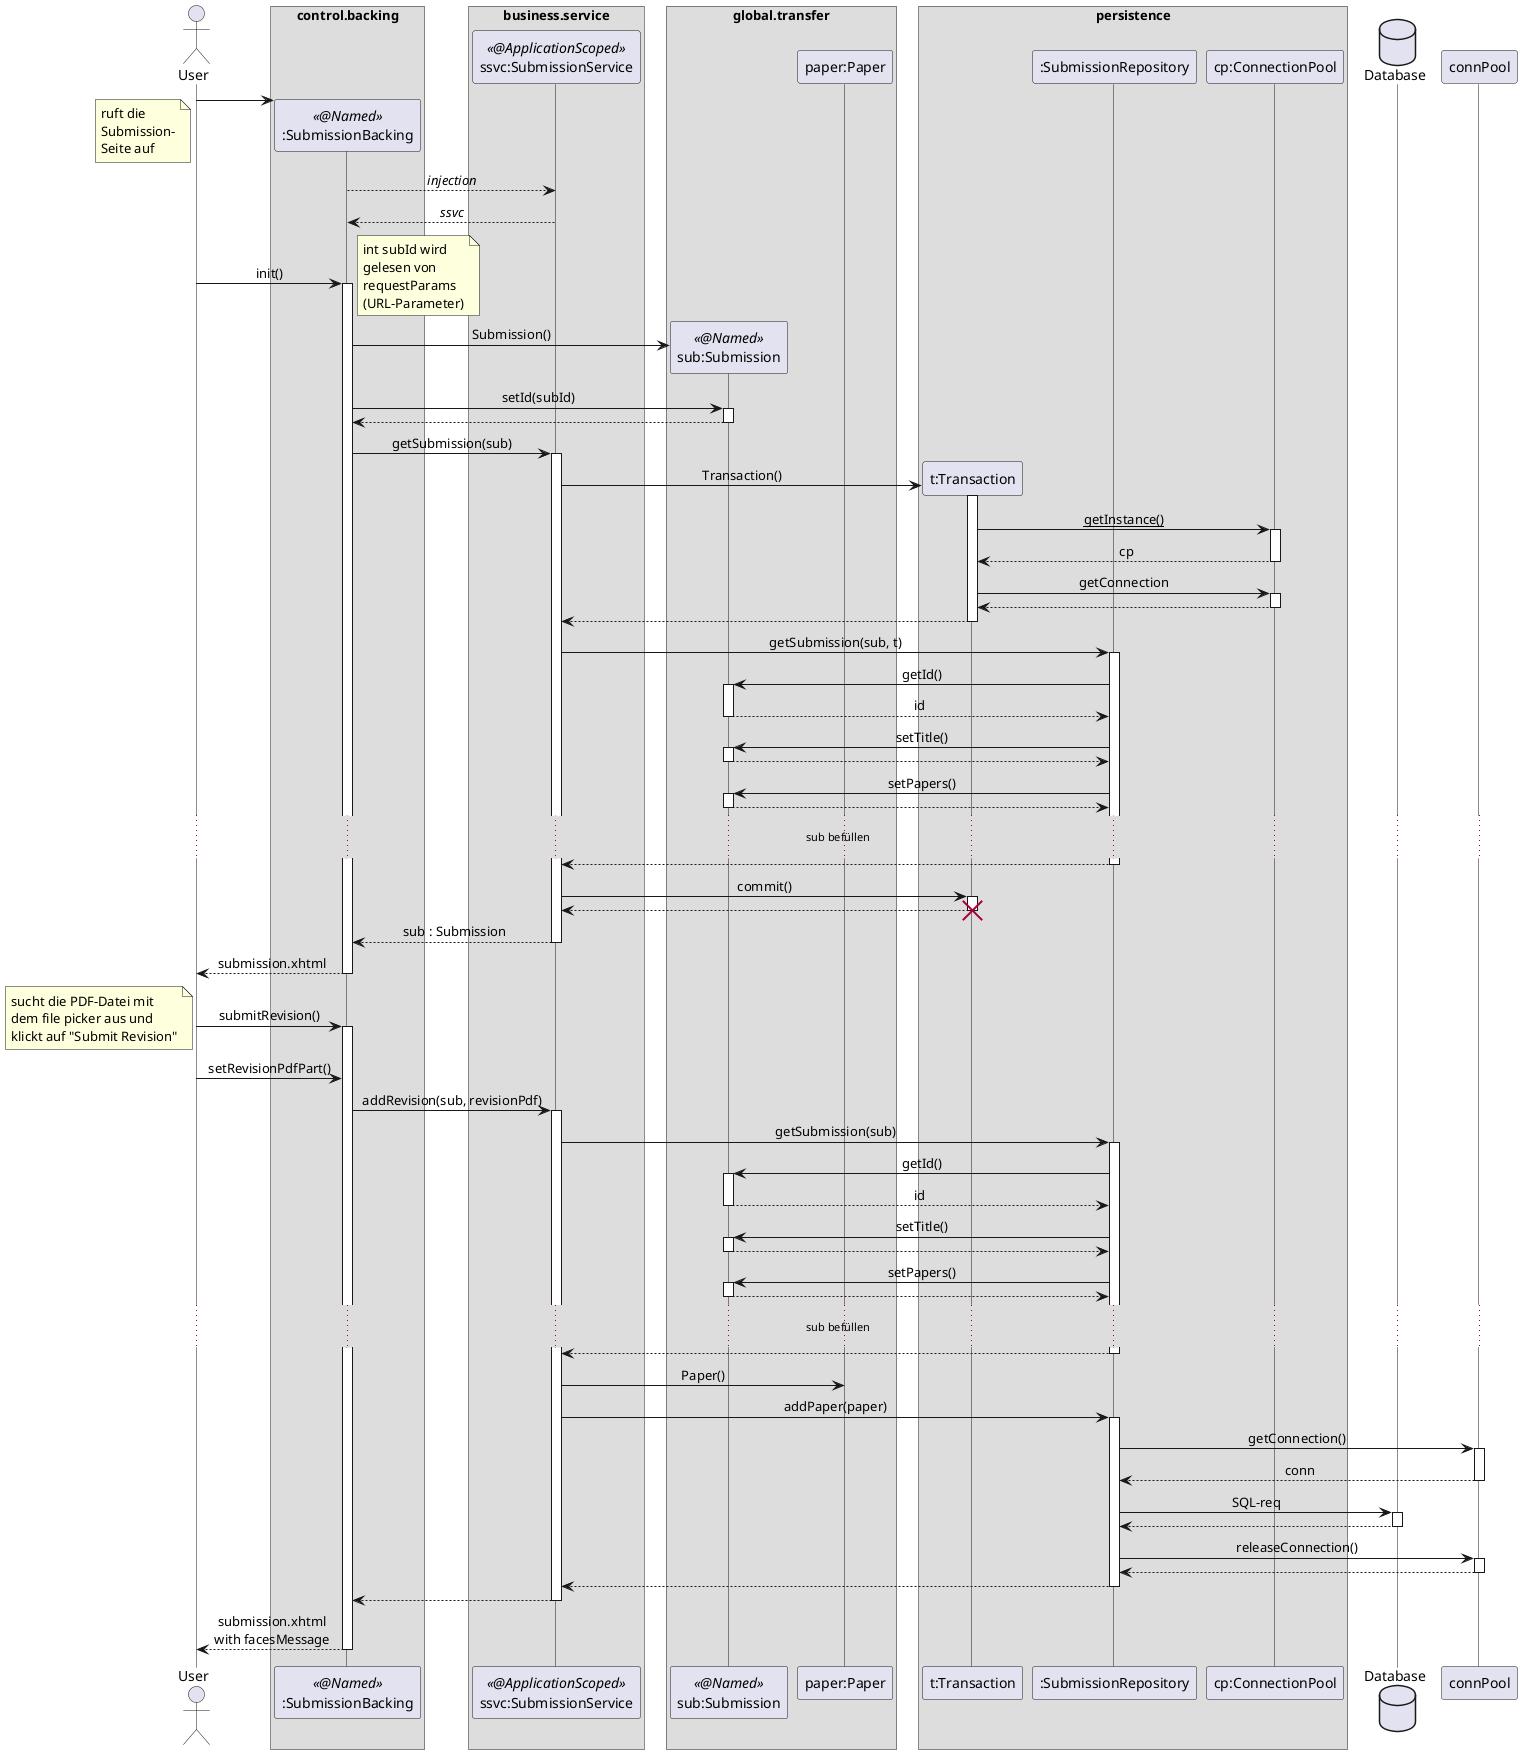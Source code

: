 @startuml
'https://plantuml.com/sequence-diagram

'!theme aws-orange
skinparam sequenceMessageAlign center
skinparam BoxPadding 10
skinparam LifelineStrategy nosolid
'autonumber
'autoactivate on
'hide footbox

actor User as user

box "control.backing"
    participant ":SubmissionBacking" as sb << @Named >>
end box
'box "???"
'    participant ":ResourceBundle" as rscBundle
'end box
box "business.service"
    participant "ssvc:SubmissionService" as ssvc << @ApplicationScoped >>
end box
box "global.transfer"
    participant "sub:Submission" as sub << @Named >>
    participant "paper:Paper" as paper
end box
box persistence
    participant "t:Transaction" as t
    participant ":SubmissionRepository" as sr
    participant "cp:ConnectionPool" as cp
end box
database "Database" as db

create sb
user -> sb
note left
    ruft die
    Submission-
    Seite auf
end note
sb --> ssvc : //injection//
return //ssvc//
user -> sb : init()
activate sb
    note right
        int subId wird
        gelesen von
        requestParams
        (URL-Parameter)
    end note
    sb -> sub ** : Submission()
    sb -> sub : setId(subId)
    activate sub
    return
    sb -> ssvc : getSubmission(sub)
    activate ssvc
        ssvc -> t ** : Transaction()
        activate t
            t -> cp : __getInstance()__
            activate cp
            return cp
            t -> cp : getConnection
            activate cp
            return
        return
        ssvc -> sr : getSubmission(sub, t)
        activate sr
            sr -> sub : getId()
            activate sub
            return id
            sr -> sub : setTitle()
            activate sub
            return
            sr -> sub : setPapers()
            activate sub
            return
            ...sub befüllen...
        return
        ssvc -> t ++ : commit()
        return
        destroy t
    return sub : Submission
return submission.xhtml

user -> sb : submitRevision()
activate sb
    note left
        sucht die PDF-Datei mit
        dem file picker aus und
        klickt auf "Submit Revision"
    end note
    user -> sb : setRevisionPdfPart()

    sb -> ssvc : addRevision(sub, revisionPdf)
    activate ssvc
        ssvc -> sr : getSubmission(sub)
        activate sr
            sr -> sub : getId()
            activate sub
            return id
            sr -> sub : setTitle()
            activate sub
            return
            sr -> sub : setPapers()
            activate sub
            return
            ...sub befüllen...
        return
        ssvc -> paper : Paper()
        ssvc -> sr : addPaper(paper)
'updatesubmission not addpaper
        activate sr
            sr -> connPool : getConnection()
            activate connPool
            return conn
            sr -> db : SQL-req
            activate db
            return
            sr -> connPool : releaseConnection()
            activate connPool
            return
        return
    return

'    subBacking -> rscBundle : getAddRevision\\\nConfirmationMsg()
'    activate rscBundle
'    return msg

return submission.xhtml\nwith facesMessage




@enduml